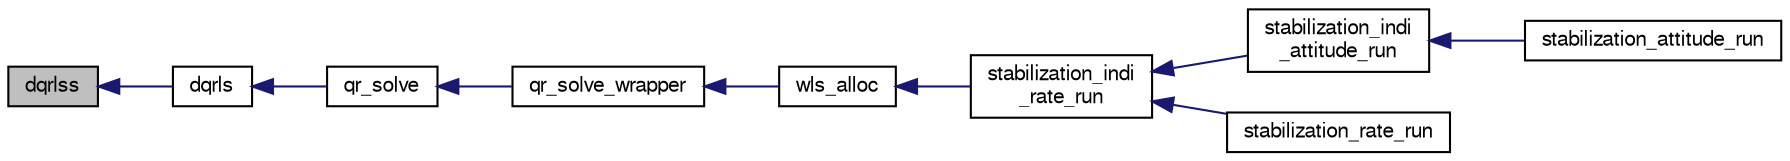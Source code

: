 digraph "dqrlss"
{
  edge [fontname="FreeSans",fontsize="10",labelfontname="FreeSans",labelfontsize="10"];
  node [fontname="FreeSans",fontsize="10",shape=record];
  rankdir="LR";
  Node1 [label="dqrlss",height=0.2,width=0.4,color="black", fillcolor="grey75", style="filled", fontcolor="black"];
  Node1 -> Node2 [dir="back",color="midnightblue",fontsize="10",style="solid",fontname="FreeSans"];
  Node2 [label="dqrls",height=0.2,width=0.4,color="black", fillcolor="white", style="filled",URL="$qr__solve_8h.html#aefe21c521674eb7a8c9f9ea74864f29e"];
  Node2 -> Node3 [dir="back",color="midnightblue",fontsize="10",style="solid",fontname="FreeSans"];
  Node3 [label="qr_solve",height=0.2,width=0.4,color="black", fillcolor="white", style="filled",URL="$qr__solve_8h.html#a90d5a7f0475008f757334c945452b340"];
  Node3 -> Node4 [dir="back",color="midnightblue",fontsize="10",style="solid",fontname="FreeSans"];
  Node4 [label="qr_solve_wrapper",height=0.2,width=0.4,color="black", fillcolor="white", style="filled",URL="$wls__alloc_8h.html#ae96dd388138c3a7830cafe5eec5a0708",tooltip="Wrapper for qr solve. "];
  Node4 -> Node5 [dir="back",color="midnightblue",fontsize="10",style="solid",fontname="FreeSans"];
  Node5 [label="wls_alloc",height=0.2,width=0.4,color="black", fillcolor="white", style="filled",URL="$wls__alloc_8h.html#a8053b1e79e1b0395d86c381aa786434d",tooltip="active set algorithm for control allocation "];
  Node5 -> Node6 [dir="back",color="midnightblue",fontsize="10",style="solid",fontname="FreeSans"];
  Node6 [label="stabilization_indi\l_rate_run",height=0.2,width=0.4,color="black", fillcolor="white", style="filled",URL="$stabilization__indi__simple_8h.html#abb616d415224721c6dbb6cc648b696c2",tooltip="Does the INDI calculations. "];
  Node6 -> Node7 [dir="back",color="midnightblue",fontsize="10",style="solid",fontname="FreeSans"];
  Node7 [label="stabilization_indi\l_attitude_run",height=0.2,width=0.4,color="black", fillcolor="white", style="filled",URL="$stabilization__indi__simple_8h.html#a32497fd2d2c56c87a83bddb1f7b62fa8",tooltip="runs stabilization indi "];
  Node7 -> Node8 [dir="back",color="midnightblue",fontsize="10",style="solid",fontname="FreeSans"];
  Node8 [label="stabilization_attitude_run",height=0.2,width=0.4,color="black", fillcolor="white", style="filled",URL="$stabilization__attitude__quat__indi_8c.html#add1138c9aae1adaafdb42ddf2f0c039a"];
  Node6 -> Node9 [dir="back",color="midnightblue",fontsize="10",style="solid",fontname="FreeSans"];
  Node9 [label="stabilization_rate_run",height=0.2,width=0.4,color="black", fillcolor="white", style="filled",URL="$stabilization__rate__indi_8c.html#acfa2e0820b52aea2dce670dd9295b540",tooltip="Run indi rate interface from the \"stabilization_rate_run\" function. "];
}
